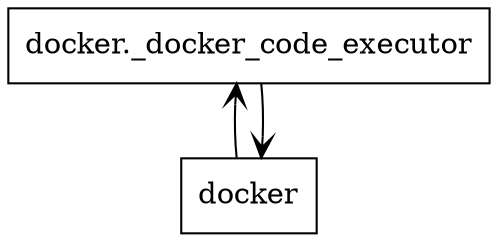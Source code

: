 digraph "packages_autogen_ext" {
rankdir=BT
charset="utf-8"
"docker" [color="black", label=<docker>, shape="box", style="solid"];
"docker._docker_code_executor" [color="black", label=<docker._docker_code_executor>, shape="box", style="solid"];
"docker" -> "docker._docker_code_executor" [arrowhead="open", arrowtail="none"];
"docker._docker_code_executor" -> "docker" [arrowhead="open", arrowtail="none"];
}
